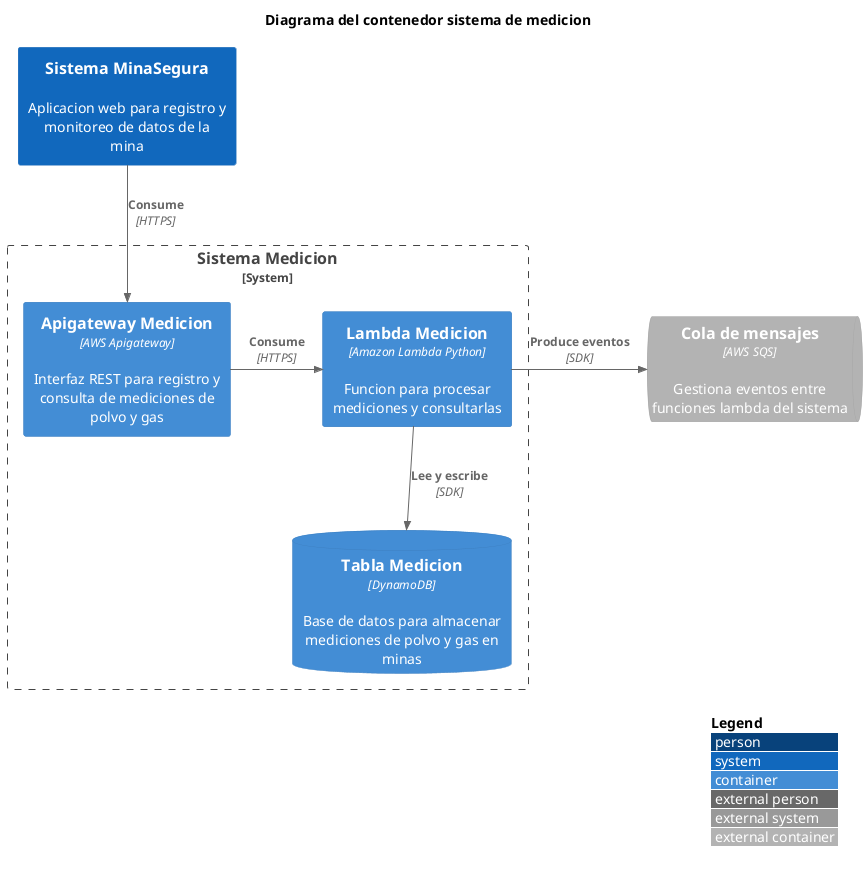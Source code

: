 @startuml minasegura_container_medicion
!include <C4/C4_Container>

LAYOUT_WITH_LEGEND()

title Diagrama del contenedor sistema de medicion

System(django_app, "Sistema MinaSegura", "Aplicacion web para registro y monitoreo de datos de la mina")

System_Boundary(c1, "Sistema Medicion") {
    Container(medicion_api, "Apigateway Medicion", "AWS Apigateway", "Interfaz REST para registro y consulta de mediciones de polvo y gas")
    Container(medicion_lambda, "Lambda Medicion", "Amazon Lambda Python", "Funcion para procesar mediciones y consultarlas")
    ContainerDb(medicion_db, "Tabla Medicion", "DynamoDB", "Base de datos para almacenar mediciones de polvo y gas en minas")
}
ContainerQueue_Ext(sqs, "Cola de mensajes", "AWS SQS", "Gestiona eventos entre funciones lambda del sistema")

Rel(django_app, medicion_api, "Consume", "HTTPS")
Rel_R(medicion_api, medicion_lambda, "Consume", "HTTPS")
Rel_D(medicion_lambda, medicion_db, "Lee y escribe", "SDK")
Rel_R(medicion_lambda, sqs, "Produce eventos", "SDK")

@enduml

